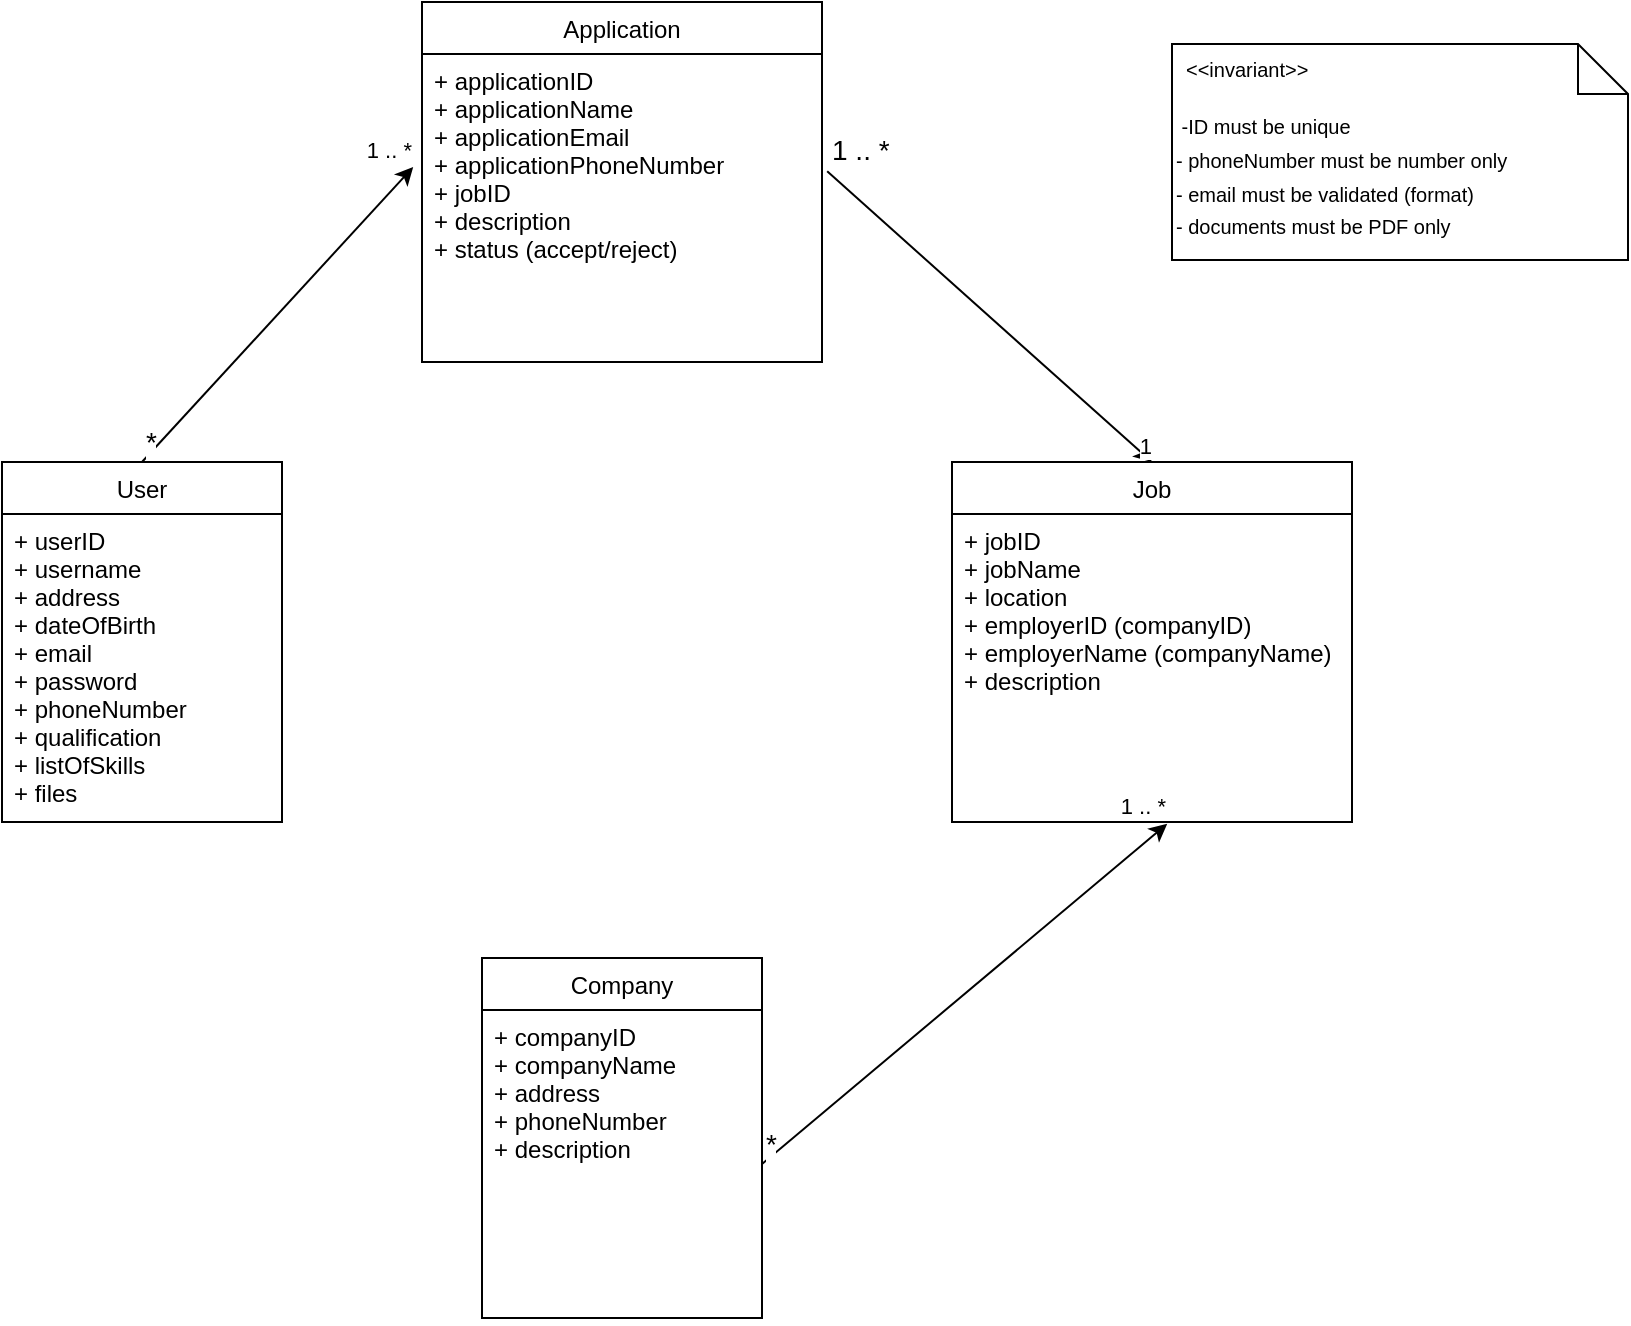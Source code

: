 <mxfile>
    <diagram id="blouhVNGPH8QEVef8CtD" name="Page-1">
        <mxGraphModel dx="1024" dy="1103" grid="0" gridSize="10" guides="1" tooltips="1" connect="1" arrows="1" fold="1" page="0" pageScale="1" pageWidth="850" pageHeight="1100" background="#FFFFFF" math="0" shadow="0">
            <root>
                <mxCell id="0"/>
                <mxCell id="1" parent="0"/>
                <mxCell id="6" value="User" style="swimlane;fontStyle=0;childLayout=stackLayout;horizontal=1;startSize=26;fillColor=none;horizontalStack=0;resizeParent=1;resizeParentMax=0;resizeLast=0;collapsible=1;marginBottom=0;" vertex="1" parent="1">
                    <mxGeometry x="80" y="110" width="140" height="180" as="geometry"/>
                </mxCell>
                <mxCell id="9" value="+ userID&#10;+ username&#10;+ address&#10;+ dateOfBirth&#10;+ email&#10;+ password&#10;+ phoneNumber&#10;+ qualification&#10;+ listOfSkills&#10;+ files&#10;&#10;" style="text;strokeColor=none;fillColor=none;align=left;verticalAlign=top;spacingLeft=4;spacingRight=4;overflow=hidden;rotatable=0;points=[[0,0.5],[1,0.5]];portConstraint=eastwest;" vertex="1" parent="6">
                    <mxGeometry y="26" width="140" height="154" as="geometry"/>
                </mxCell>
                <mxCell id="11" value="Company" style="swimlane;fontStyle=0;childLayout=stackLayout;horizontal=1;startSize=26;fillColor=none;horizontalStack=0;resizeParent=1;resizeParentMax=0;resizeLast=0;collapsible=1;marginBottom=0;" vertex="1" parent="1">
                    <mxGeometry x="320" y="358" width="140" height="180" as="geometry"/>
                </mxCell>
                <mxCell id="12" value="+ companyID&#10;+ companyName&#10;+ address&#10;+ phoneNumber&#10;+ description&#10;&#10;" style="text;strokeColor=none;fillColor=none;align=left;verticalAlign=top;spacingLeft=4;spacingRight=4;overflow=hidden;rotatable=0;points=[[0,0.5],[1,0.5]];portConstraint=eastwest;" vertex="1" parent="11">
                    <mxGeometry y="26" width="140" height="154" as="geometry"/>
                </mxCell>
                <mxCell id="13" value="Job" style="swimlane;fontStyle=0;childLayout=stackLayout;horizontal=1;startSize=26;fillColor=none;horizontalStack=0;resizeParent=1;resizeParentMax=0;resizeLast=0;collapsible=1;marginBottom=0;" vertex="1" parent="1">
                    <mxGeometry x="555" y="110" width="200" height="180" as="geometry"/>
                </mxCell>
                <mxCell id="14" value="+ jobID&#10;+ jobName&#10;+ location&#10;+ employerID (companyID)&#10;+ employerName (companyName)&#10;+ description&#10;&#10;" style="text;strokeColor=none;fillColor=none;align=left;verticalAlign=top;spacingLeft=4;spacingRight=4;overflow=hidden;rotatable=0;points=[[0,0.5],[1,0.5]];portConstraint=eastwest;" vertex="1" parent="13">
                    <mxGeometry y="26" width="200" height="154" as="geometry"/>
                </mxCell>
                <mxCell id="15" value="Application" style="swimlane;fontStyle=0;childLayout=stackLayout;horizontal=1;startSize=26;fillColor=none;horizontalStack=0;resizeParent=1;resizeParentMax=0;resizeLast=0;collapsible=1;marginBottom=0;" vertex="1" parent="1">
                    <mxGeometry x="290" y="-120" width="200" height="180" as="geometry"/>
                </mxCell>
                <mxCell id="16" value="+ applicationID&#10;+ applicationName&#10;+ applicationEmail&#10;+ applicationPhoneNumber&#10;+ jobID&#10;+ description&#10;+ status (accept/reject)&#10;&#10;" style="text;strokeColor=none;fillColor=none;align=left;verticalAlign=top;spacingLeft=4;spacingRight=4;overflow=hidden;rotatable=0;points=[[0,0.5],[1,0.5]];portConstraint=eastwest;" vertex="1" parent="15">
                    <mxGeometry y="26" width="200" height="154" as="geometry"/>
                </mxCell>
                <mxCell id="17" value="" style="endArrow=classic;html=1;exitX=0.5;exitY=0;exitDx=0;exitDy=0;entryX=-0.022;entryY=0.367;entryDx=0;entryDy=0;entryPerimeter=0;" edge="1" parent="1" source="6" target="16">
                    <mxGeometry relative="1" as="geometry">
                        <mxPoint x="340" y="220" as="sourcePoint"/>
                        <mxPoint x="500" y="220" as="targetPoint"/>
                    </mxGeometry>
                </mxCell>
                <mxCell id="19" value="&lt;font style=&quot;font-size: 14px;&quot;&gt;*&lt;/font&gt;" style="edgeLabel;resizable=0;html=1;align=left;verticalAlign=bottom;" connectable="0" vertex="1" parent="17">
                    <mxGeometry x="-1" relative="1" as="geometry"/>
                </mxCell>
                <mxCell id="20" value="1 .. *" style="edgeLabel;resizable=0;html=1;align=right;verticalAlign=bottom;" connectable="0" vertex="1" parent="17">
                    <mxGeometry x="1" relative="1" as="geometry"/>
                </mxCell>
                <mxCell id="21" value="" style="endArrow=classic;html=1;exitX=1;exitY=0.5;exitDx=0;exitDy=0;entryX=0.538;entryY=1.006;entryDx=0;entryDy=0;entryPerimeter=0;" edge="1" parent="1" source="12" target="14">
                    <mxGeometry relative="1" as="geometry">
                        <mxPoint x="160" y="120" as="sourcePoint"/>
                        <mxPoint x="295.6" y="-27.482" as="targetPoint"/>
                    </mxGeometry>
                </mxCell>
                <mxCell id="22" value="&lt;font style=&quot;font-size: 14px;&quot;&gt;*&lt;/font&gt;" style="edgeLabel;resizable=0;html=1;align=left;verticalAlign=bottom;" connectable="0" vertex="1" parent="21">
                    <mxGeometry x="-1" relative="1" as="geometry"/>
                </mxCell>
                <mxCell id="23" value="1 .. *" style="edgeLabel;resizable=0;html=1;align=right;verticalAlign=bottom;" connectable="0" vertex="1" parent="21">
                    <mxGeometry x="1" relative="1" as="geometry"/>
                </mxCell>
                <mxCell id="24" value="" style="endArrow=classic;html=1;exitX=1.013;exitY=0.381;exitDx=0;exitDy=0;entryX=0.5;entryY=0;entryDx=0;entryDy=0;exitPerimeter=0;" edge="1" parent="1" source="16" target="13">
                    <mxGeometry relative="1" as="geometry">
                        <mxPoint x="410" y="463" as="sourcePoint"/>
                        <mxPoint x="647.6" y="280.924" as="targetPoint"/>
                    </mxGeometry>
                </mxCell>
                <mxCell id="25" value="&lt;font style=&quot;font-size: 14px;&quot;&gt;1 .. *&lt;/font&gt;" style="edgeLabel;resizable=0;html=1;align=left;verticalAlign=bottom;" connectable="0" vertex="1" parent="24">
                    <mxGeometry x="-1" relative="1" as="geometry"/>
                </mxCell>
                <mxCell id="26" value="1" style="edgeLabel;resizable=0;html=1;align=right;verticalAlign=bottom;" connectable="0" vertex="1" parent="24">
                    <mxGeometry x="1" relative="1" as="geometry"/>
                </mxCell>
                <mxCell id="28" value="&lt;font style=&quot;font-size: 10px;&quot;&gt;&amp;nbsp;-ID must be unique&lt;br&gt;- phoneNumber must be number only&lt;br&gt;- email must be validated (format)&lt;br&gt;- documents must be PDF only&lt;br&gt;&lt;/font&gt;" style="shape=note2;boundedLbl=1;whiteSpace=wrap;html=1;size=25;verticalAlign=top;align=left;fontSize=14;" vertex="1" parent="1">
                    <mxGeometry x="665" y="-99" width="228" height="108" as="geometry"/>
                </mxCell>
                <mxCell id="29" value="&lt;&lt;invariant&gt;&gt;" style="resizeWidth=1;part=1;strokeColor=none;fillColor=none;align=left;spacingLeft=5;fontSize=10;" vertex="1" parent="28">
                    <mxGeometry width="228" height="25" relative="1" as="geometry"/>
                </mxCell>
            </root>
        </mxGraphModel>
    </diagram>
</mxfile>